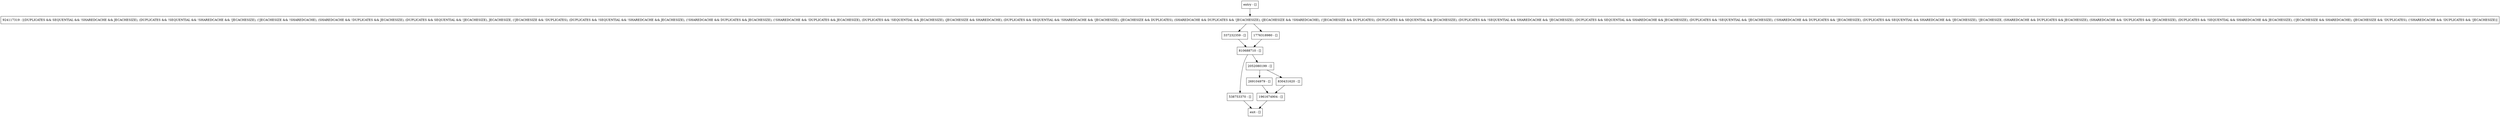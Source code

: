 digraph open {
node [shape=record];
337232359 [label="337232359 - []"];
538753370 [label="538753370 - []"];
entry [label="entry - []"];
exit [label="exit - []"];
269104979 [label="269104979 - []"];
2052080199 [label="2052080199 - []"];
810688710 [label="810688710 - []"];
830431620 [label="830431620 - []"];
924117319 [label="924117319 - [(DUPLICATES && SEQUENTIAL && !SHAREDCACHE && JECACHESIZE), (DUPLICATES && !SEQUENTIAL && !SHAREDCACHE && !JECACHESIZE), (!JECACHESIZE && !SHAREDCACHE), (SHAREDCACHE && !DUPLICATES && JECACHESIZE), (DUPLICATES && SEQUENTIAL && !JECACHESIZE), JECACHESIZE, (!JECACHESIZE && !DUPLICATES), (DUPLICATES && !SEQUENTIAL && !SHAREDCACHE && JECACHESIZE), (!SHAREDCACHE && DUPLICATES && JECACHESIZE), (!SHAREDCACHE && !DUPLICATES && JECACHESIZE), (DUPLICATES && !SEQUENTIAL && JECACHESIZE), (JECACHESIZE && SHAREDCACHE), (DUPLICATES && SEQUENTIAL && !SHAREDCACHE && !JECACHESIZE), (JECACHESIZE && DUPLICATES), (SHAREDCACHE && DUPLICATES && !JECACHESIZE), (JECACHESIZE && !SHAREDCACHE), (!JECACHESIZE && DUPLICATES), (DUPLICATES && SEQUENTIAL && JECACHESIZE), (DUPLICATES && !SEQUENTIAL && SHAREDCACHE && !JECACHESIZE), (DUPLICATES && SEQUENTIAL && SHAREDCACHE && JECACHESIZE), (DUPLICATES && !SEQUENTIAL && !JECACHESIZE), (!SHAREDCACHE && DUPLICATES && !JECACHESIZE), (DUPLICATES && SEQUENTIAL && SHAREDCACHE && !JECACHESIZE), !JECACHESIZE, (SHAREDCACHE && DUPLICATES && JECACHESIZE), (SHAREDCACHE && !DUPLICATES && !JECACHESIZE), (DUPLICATES && !SEQUENTIAL && SHAREDCACHE && JECACHESIZE), (!JECACHESIZE && SHAREDCACHE), (JECACHESIZE && !DUPLICATES), (!SHAREDCACHE && !DUPLICATES && !JECACHESIZE)]"];
1776318980 [label="1776318980 - []"];
1961674904 [label="1961674904 - []"];
entry;
exit;
337232359 -> 810688710;
538753370 -> exit;
entry -> 924117319;
269104979 -> 1961674904;
2052080199 -> 269104979;
2052080199 -> 830431620;
810688710 -> 538753370;
810688710 -> 2052080199;
830431620 -> 1961674904;
924117319 -> 337232359;
924117319 -> 1776318980;
1776318980 -> 810688710;
1961674904 -> exit;
}
